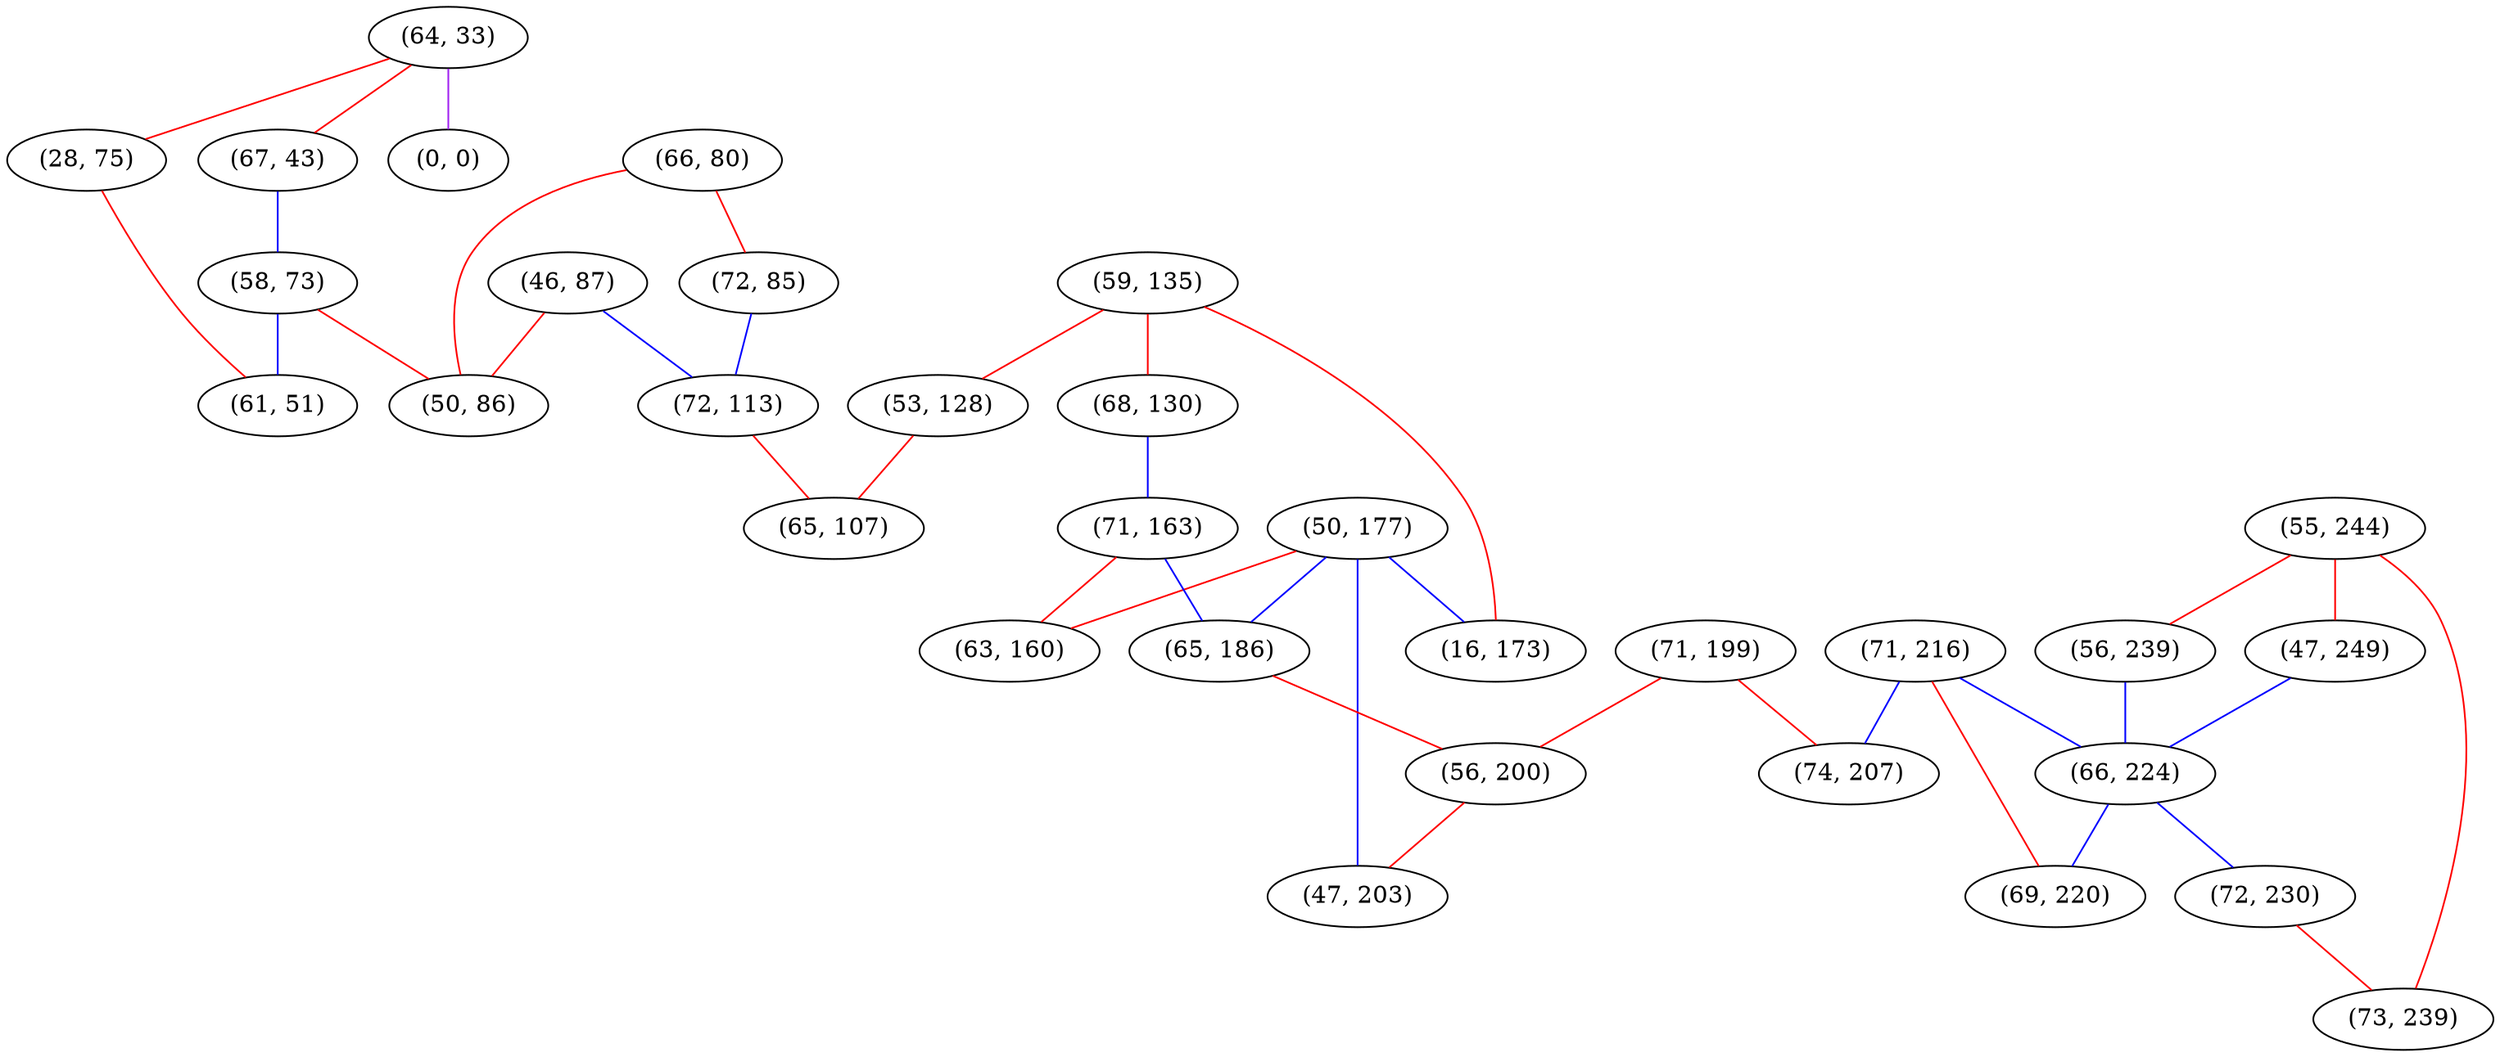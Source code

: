 graph "" {
"(64, 33)";
"(71, 199)";
"(50, 177)";
"(55, 244)";
"(59, 135)";
"(68, 130)";
"(46, 87)";
"(71, 163)";
"(28, 75)";
"(65, 186)";
"(47, 249)";
"(71, 216)";
"(67, 43)";
"(58, 73)";
"(66, 80)";
"(0, 0)";
"(61, 51)";
"(72, 85)";
"(56, 239)";
"(66, 224)";
"(56, 200)";
"(72, 230)";
"(69, 220)";
"(16, 173)";
"(74, 207)";
"(50, 86)";
"(53, 128)";
"(47, 203)";
"(72, 113)";
"(65, 107)";
"(63, 160)";
"(73, 239)";
"(64, 33)" -- "(0, 0)"  [color=purple, key=0, weight=4];
"(64, 33)" -- "(67, 43)"  [color=red, key=0, weight=1];
"(64, 33)" -- "(28, 75)"  [color=red, key=0, weight=1];
"(71, 199)" -- "(74, 207)"  [color=red, key=0, weight=1];
"(71, 199)" -- "(56, 200)"  [color=red, key=0, weight=1];
"(50, 177)" -- "(65, 186)"  [color=blue, key=0, weight=3];
"(50, 177)" -- "(16, 173)"  [color=blue, key=0, weight=3];
"(50, 177)" -- "(63, 160)"  [color=red, key=0, weight=1];
"(50, 177)" -- "(47, 203)"  [color=blue, key=0, weight=3];
"(55, 244)" -- "(73, 239)"  [color=red, key=0, weight=1];
"(55, 244)" -- "(56, 239)"  [color=red, key=0, weight=1];
"(55, 244)" -- "(47, 249)"  [color=red, key=0, weight=1];
"(59, 135)" -- "(68, 130)"  [color=red, key=0, weight=1];
"(59, 135)" -- "(16, 173)"  [color=red, key=0, weight=1];
"(59, 135)" -- "(53, 128)"  [color=red, key=0, weight=1];
"(68, 130)" -- "(71, 163)"  [color=blue, key=0, weight=3];
"(46, 87)" -- "(72, 113)"  [color=blue, key=0, weight=3];
"(46, 87)" -- "(50, 86)"  [color=red, key=0, weight=1];
"(71, 163)" -- "(65, 186)"  [color=blue, key=0, weight=3];
"(71, 163)" -- "(63, 160)"  [color=red, key=0, weight=1];
"(28, 75)" -- "(61, 51)"  [color=red, key=0, weight=1];
"(65, 186)" -- "(56, 200)"  [color=red, key=0, weight=1];
"(47, 249)" -- "(66, 224)"  [color=blue, key=0, weight=3];
"(71, 216)" -- "(74, 207)"  [color=blue, key=0, weight=3];
"(71, 216)" -- "(66, 224)"  [color=blue, key=0, weight=3];
"(71, 216)" -- "(69, 220)"  [color=red, key=0, weight=1];
"(67, 43)" -- "(58, 73)"  [color=blue, key=0, weight=3];
"(58, 73)" -- "(50, 86)"  [color=red, key=0, weight=1];
"(58, 73)" -- "(61, 51)"  [color=blue, key=0, weight=3];
"(66, 80)" -- "(50, 86)"  [color=red, key=0, weight=1];
"(66, 80)" -- "(72, 85)"  [color=red, key=0, weight=1];
"(72, 85)" -- "(72, 113)"  [color=blue, key=0, weight=3];
"(56, 239)" -- "(66, 224)"  [color=blue, key=0, weight=3];
"(66, 224)" -- "(72, 230)"  [color=blue, key=0, weight=3];
"(66, 224)" -- "(69, 220)"  [color=blue, key=0, weight=3];
"(56, 200)" -- "(47, 203)"  [color=red, key=0, weight=1];
"(72, 230)" -- "(73, 239)"  [color=red, key=0, weight=1];
"(53, 128)" -- "(65, 107)"  [color=red, key=0, weight=1];
"(72, 113)" -- "(65, 107)"  [color=red, key=0, weight=1];
}
